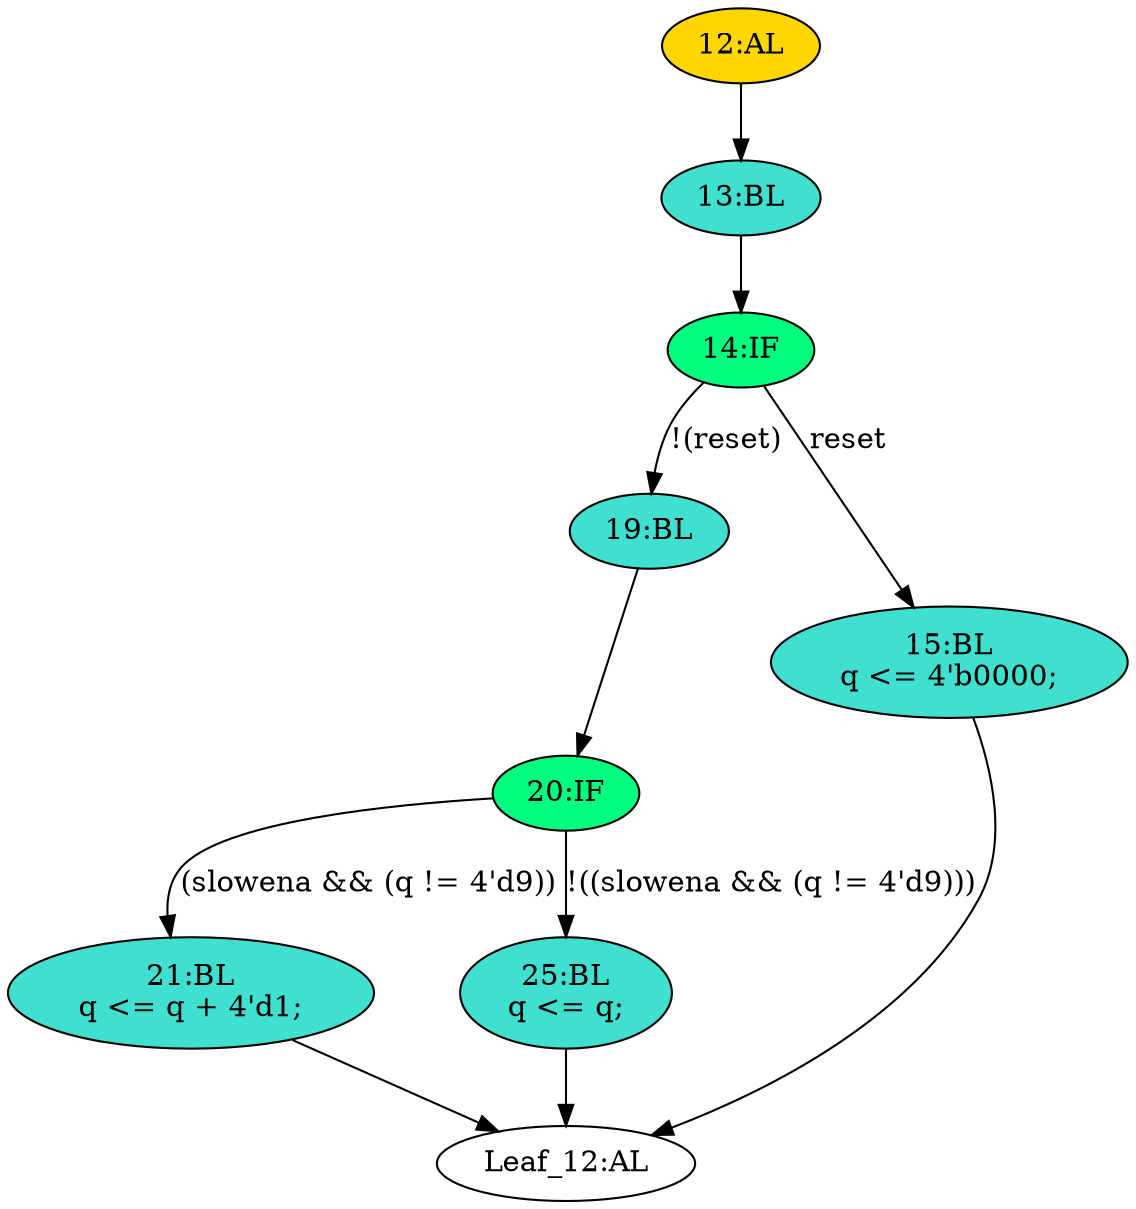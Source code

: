 strict digraph "" {
	node [label="\N"];
	"19:BL"	[ast="<pyverilog.vparser.ast.Block object at 0x7f2ba399e350>",
		fillcolor=turquoise,
		label="19:BL",
		statements="[]",
		style=filled,
		typ=Block];
	"20:IF"	[ast="<pyverilog.vparser.ast.IfStatement object at 0x7f2ba399e450>",
		fillcolor=springgreen,
		label="20:IF",
		statements="[]",
		style=filled,
		typ=IfStatement];
	"19:BL" -> "20:IF"	[cond="[]",
		lineno=None];
	"21:BL"	[ast="<pyverilog.vparser.ast.Block object at 0x7f2ba399e6d0>",
		fillcolor=turquoise,
		label="21:BL
q <= q + 4'd1;",
		statements="[<pyverilog.vparser.ast.NonblockingSubstitution object at 0x7f2ba399e710>]",
		style=filled,
		typ=Block];
	"Leaf_12:AL"	[def_var="['q']",
		label="Leaf_12:AL"];
	"21:BL" -> "Leaf_12:AL"	[cond="[]",
		lineno=None];
	"15:BL"	[ast="<pyverilog.vparser.ast.Block object at 0x7f2ba399eb90>",
		fillcolor=turquoise,
		label="15:BL
q <= 4'b0000;",
		statements="[<pyverilog.vparser.ast.NonblockingSubstitution object at 0x7f2ba399ea50>]",
		style=filled,
		typ=Block];
	"15:BL" -> "Leaf_12:AL"	[cond="[]",
		lineno=None];
	"13:BL"	[ast="<pyverilog.vparser.ast.Block object at 0x7f2ba399ec10>",
		fillcolor=turquoise,
		label="13:BL",
		statements="[]",
		style=filled,
		typ=Block];
	"14:IF"	[ast="<pyverilog.vparser.ast.IfStatement object at 0x7f2ba399ec50>",
		fillcolor=springgreen,
		label="14:IF",
		statements="[]",
		style=filled,
		typ=IfStatement];
	"13:BL" -> "14:IF"	[cond="[]",
		lineno=None];
	"14:IF" -> "19:BL"	[cond="['reset']",
		label="!(reset)",
		lineno=14];
	"14:IF" -> "15:BL"	[cond="['reset']",
		label=reset,
		lineno=14];
	"20:IF" -> "21:BL"	[cond="['slowena', 'q']",
		label="(slowena && (q != 4'd9))",
		lineno=20];
	"25:BL"	[ast="<pyverilog.vparser.ast.Block object at 0x7f2ba399e4d0>",
		fillcolor=turquoise,
		label="25:BL
q <= q;",
		statements="[<pyverilog.vparser.ast.NonblockingSubstitution object at 0x7f2ba399e510>]",
		style=filled,
		typ=Block];
	"20:IF" -> "25:BL"	[cond="['slowena', 'q']",
		label="!((slowena && (q != 4'd9)))",
		lineno=20];
	"12:AL"	[ast="<pyverilog.vparser.ast.Always object at 0x7f2ba399ed10>",
		clk_sens=True,
		fillcolor=gold,
		label="12:AL",
		sens="['clk']",
		statements="[]",
		style=filled,
		typ=Always,
		use_var="['reset', 'q', 'slowena']"];
	"12:AL" -> "13:BL"	[cond="[]",
		lineno=None];
	"25:BL" -> "Leaf_12:AL"	[cond="[]",
		lineno=None];
}
